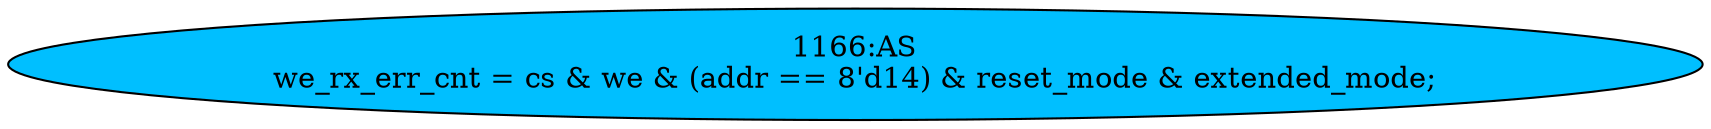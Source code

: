 strict digraph "" {
	node [label="\N"];
	"1166:AS"	 [ast="<pyverilog.vparser.ast.Assign object at 0x7fd773257490>",
		def_var="['we_rx_err_cnt']",
		fillcolor=deepskyblue,
		label="1166:AS
we_rx_err_cnt = cs & we & (addr == 8'd14) & reset_mode & extended_mode;",
		statements="[]",
		style=filled,
		typ=Assign,
		use_var="['cs', 'we', 'addr', 'reset_mode', 'extended_mode']"];
}
